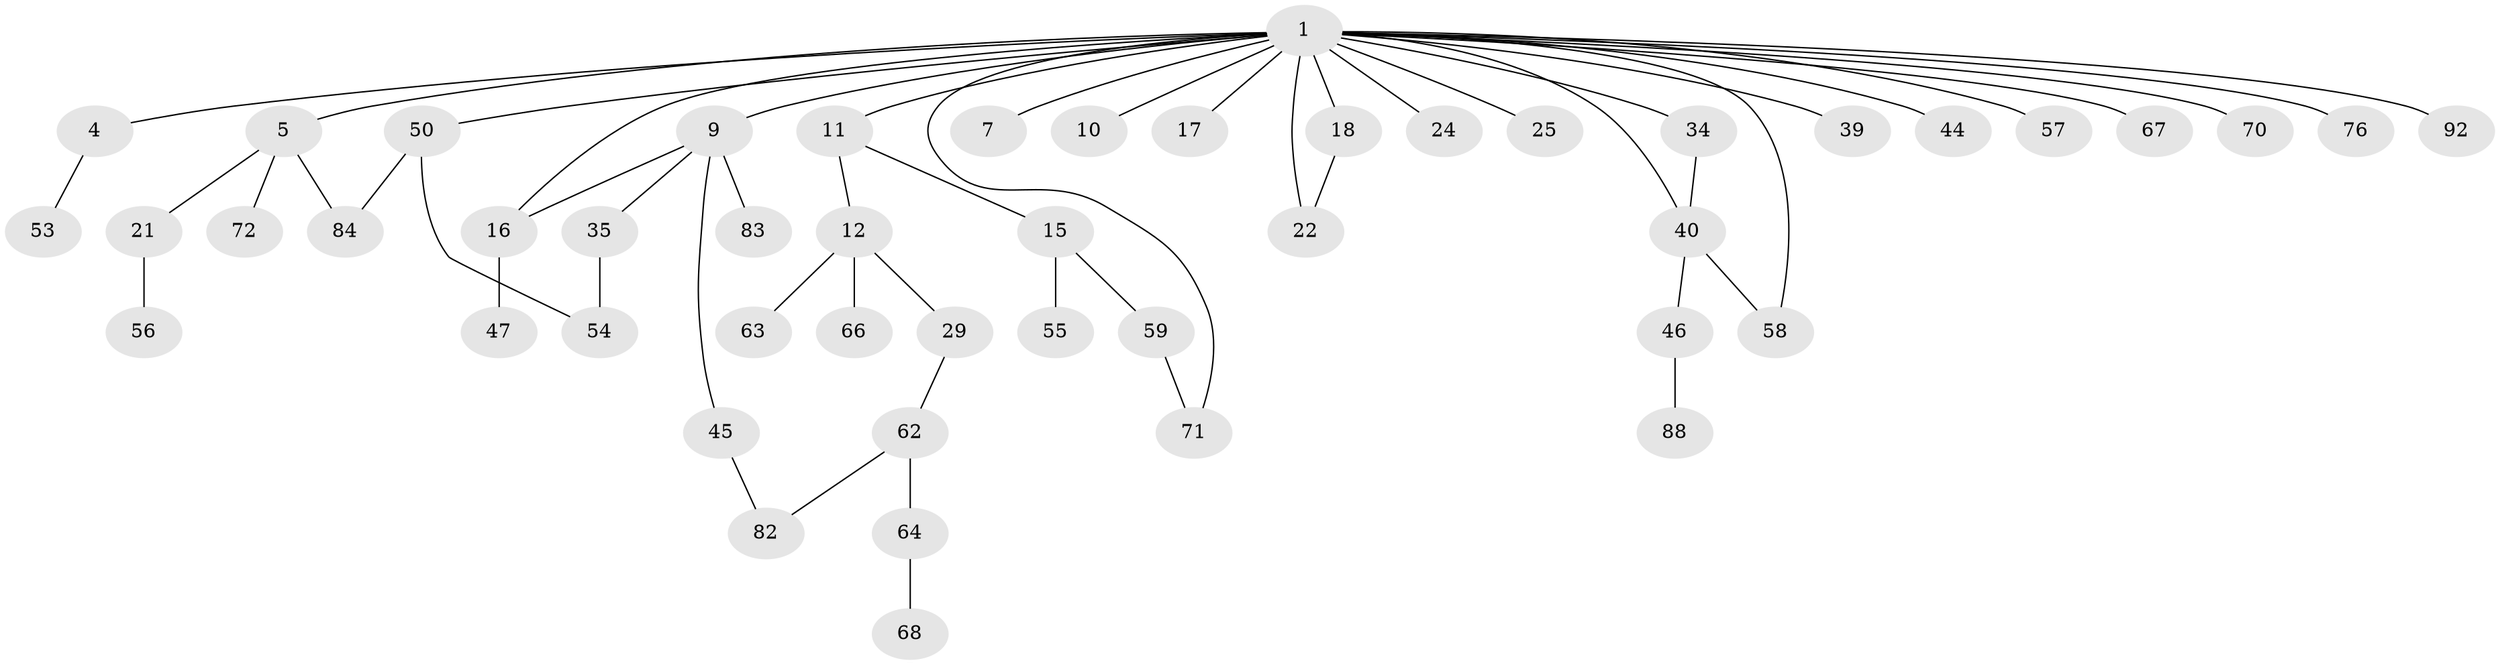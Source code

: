 // original degree distribution, {7: 0.030927835051546393, 2: 0.35051546391752575, 4: 0.08247422680412371, 5: 0.020618556701030927, 3: 0.15463917525773196, 6: 0.010309278350515464, 1: 0.35051546391752575}
// Generated by graph-tools (version 1.1) at 2025/13/03/09/25 04:13:37]
// undirected, 48 vertices, 55 edges
graph export_dot {
graph [start="1"]
  node [color=gray90,style=filled];
  1 [super="+6+8+3+2"];
  4 [super="+31"];
  5;
  7;
  9 [super="+26+77"];
  10;
  11 [super="+48+13"];
  12 [super="+27"];
  15 [super="+51"];
  16;
  17 [super="+23"];
  18;
  21 [super="+90"];
  22;
  24;
  25 [super="+65"];
  29 [super="+30"];
  34;
  35 [super="+52+75"];
  39;
  40 [super="+91+79+42"];
  44;
  45;
  46;
  47;
  50 [super="+74+60"];
  53 [super="+87"];
  54 [super="+86+69+61"];
  55;
  56;
  57;
  58;
  59;
  62;
  63;
  64;
  66;
  67;
  68 [super="+96"];
  70 [super="+94"];
  71;
  72;
  76;
  82 [super="+85"];
  83 [super="+97"];
  84;
  88;
  92;
  1 -- 7 [weight=2];
  1 -- 10 [weight=2];
  1 -- 44;
  1 -- 25;
  1 -- 50;
  1 -- 22;
  1 -- 71;
  1 -- 57;
  1 -- 76;
  1 -- 92;
  1 -- 34;
  1 -- 67;
  1 -- 4;
  1 -- 70;
  1 -- 40;
  1 -- 11;
  1 -- 16;
  1 -- 18 [weight=2];
  1 -- 58;
  1 -- 17;
  1 -- 5;
  1 -- 39;
  1 -- 24;
  1 -- 9 [weight=2];
  4 -- 53;
  5 -- 21;
  5 -- 72;
  5 -- 84;
  9 -- 16;
  9 -- 83;
  9 -- 35;
  9 -- 45;
  11 -- 12;
  11 -- 15;
  12 -- 29;
  12 -- 66;
  12 -- 63;
  15 -- 59;
  15 -- 55;
  16 -- 47;
  18 -- 22;
  21 -- 56;
  29 -- 62;
  34 -- 40;
  35 -- 54;
  40 -- 46;
  40 -- 58;
  45 -- 82;
  46 -- 88;
  50 -- 84;
  50 -- 54;
  59 -- 71;
  62 -- 64;
  62 -- 82;
  64 -- 68;
}
